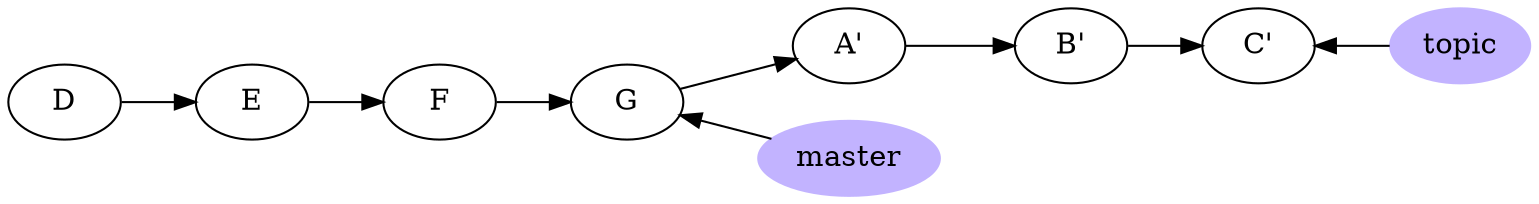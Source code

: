 digraph {
rankdir=LR;
A_ [label="A'"]
B_ [label="B'"]
C_ [label="C'"]
     G -> A_ -> B_ -> C_
D -> E -> F -> G

node [style=filled,color=".7 .3 1.0"];
C_ -> topic [dir=back]
G -> master [dir=back]
}
